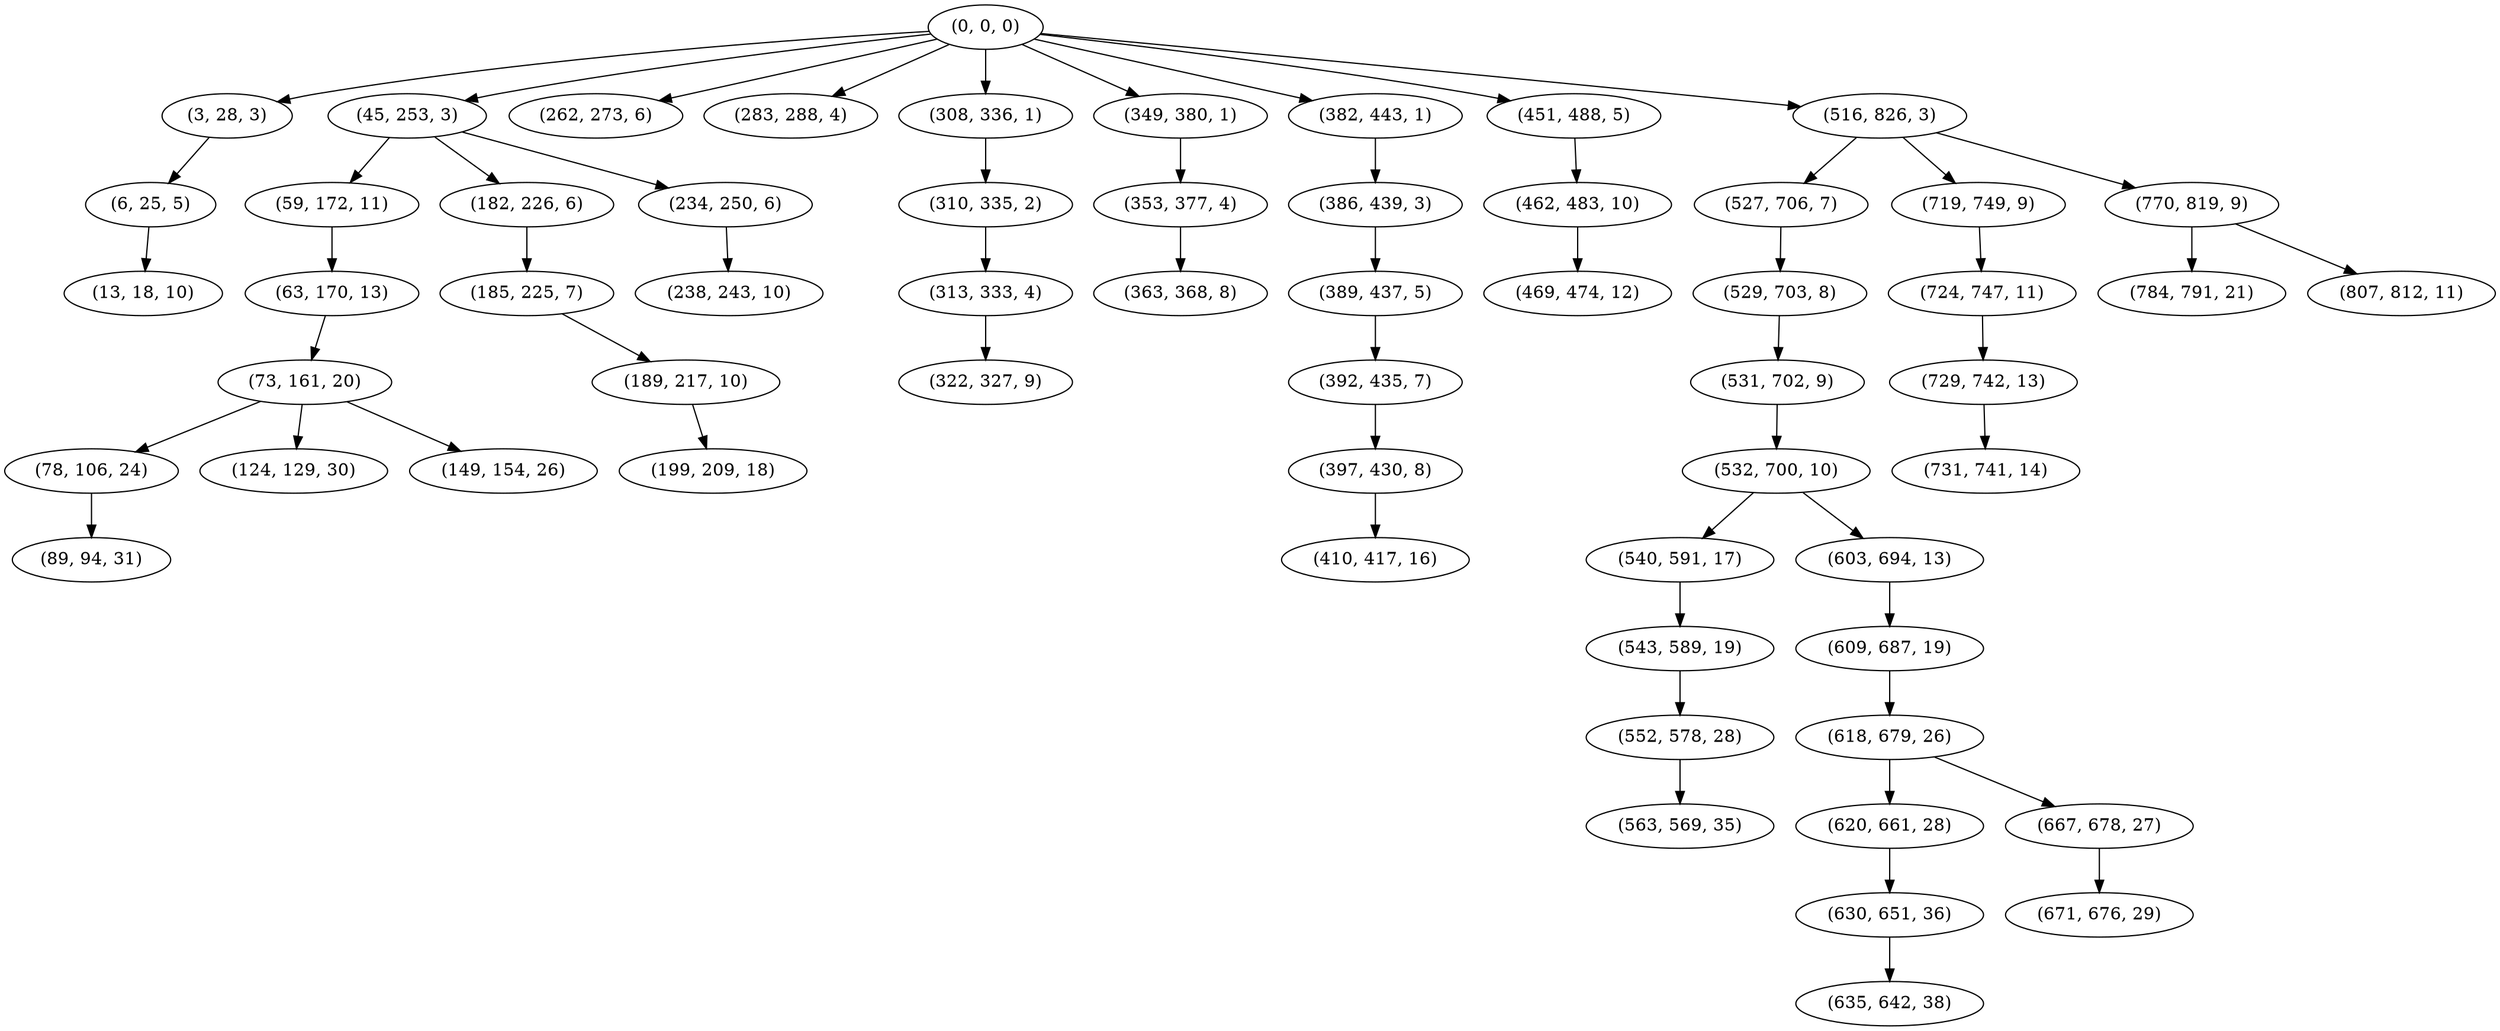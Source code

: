 digraph tree {
    "(0, 0, 0)";
    "(3, 28, 3)";
    "(6, 25, 5)";
    "(13, 18, 10)";
    "(45, 253, 3)";
    "(59, 172, 11)";
    "(63, 170, 13)";
    "(73, 161, 20)";
    "(78, 106, 24)";
    "(89, 94, 31)";
    "(124, 129, 30)";
    "(149, 154, 26)";
    "(182, 226, 6)";
    "(185, 225, 7)";
    "(189, 217, 10)";
    "(199, 209, 18)";
    "(234, 250, 6)";
    "(238, 243, 10)";
    "(262, 273, 6)";
    "(283, 288, 4)";
    "(308, 336, 1)";
    "(310, 335, 2)";
    "(313, 333, 4)";
    "(322, 327, 9)";
    "(349, 380, 1)";
    "(353, 377, 4)";
    "(363, 368, 8)";
    "(382, 443, 1)";
    "(386, 439, 3)";
    "(389, 437, 5)";
    "(392, 435, 7)";
    "(397, 430, 8)";
    "(410, 417, 16)";
    "(451, 488, 5)";
    "(462, 483, 10)";
    "(469, 474, 12)";
    "(516, 826, 3)";
    "(527, 706, 7)";
    "(529, 703, 8)";
    "(531, 702, 9)";
    "(532, 700, 10)";
    "(540, 591, 17)";
    "(543, 589, 19)";
    "(552, 578, 28)";
    "(563, 569, 35)";
    "(603, 694, 13)";
    "(609, 687, 19)";
    "(618, 679, 26)";
    "(620, 661, 28)";
    "(630, 651, 36)";
    "(635, 642, 38)";
    "(667, 678, 27)";
    "(671, 676, 29)";
    "(719, 749, 9)";
    "(724, 747, 11)";
    "(729, 742, 13)";
    "(731, 741, 14)";
    "(770, 819, 9)";
    "(784, 791, 21)";
    "(807, 812, 11)";
    "(0, 0, 0)" -> "(3, 28, 3)";
    "(0, 0, 0)" -> "(45, 253, 3)";
    "(0, 0, 0)" -> "(262, 273, 6)";
    "(0, 0, 0)" -> "(283, 288, 4)";
    "(0, 0, 0)" -> "(308, 336, 1)";
    "(0, 0, 0)" -> "(349, 380, 1)";
    "(0, 0, 0)" -> "(382, 443, 1)";
    "(0, 0, 0)" -> "(451, 488, 5)";
    "(0, 0, 0)" -> "(516, 826, 3)";
    "(3, 28, 3)" -> "(6, 25, 5)";
    "(6, 25, 5)" -> "(13, 18, 10)";
    "(45, 253, 3)" -> "(59, 172, 11)";
    "(45, 253, 3)" -> "(182, 226, 6)";
    "(45, 253, 3)" -> "(234, 250, 6)";
    "(59, 172, 11)" -> "(63, 170, 13)";
    "(63, 170, 13)" -> "(73, 161, 20)";
    "(73, 161, 20)" -> "(78, 106, 24)";
    "(73, 161, 20)" -> "(124, 129, 30)";
    "(73, 161, 20)" -> "(149, 154, 26)";
    "(78, 106, 24)" -> "(89, 94, 31)";
    "(182, 226, 6)" -> "(185, 225, 7)";
    "(185, 225, 7)" -> "(189, 217, 10)";
    "(189, 217, 10)" -> "(199, 209, 18)";
    "(234, 250, 6)" -> "(238, 243, 10)";
    "(308, 336, 1)" -> "(310, 335, 2)";
    "(310, 335, 2)" -> "(313, 333, 4)";
    "(313, 333, 4)" -> "(322, 327, 9)";
    "(349, 380, 1)" -> "(353, 377, 4)";
    "(353, 377, 4)" -> "(363, 368, 8)";
    "(382, 443, 1)" -> "(386, 439, 3)";
    "(386, 439, 3)" -> "(389, 437, 5)";
    "(389, 437, 5)" -> "(392, 435, 7)";
    "(392, 435, 7)" -> "(397, 430, 8)";
    "(397, 430, 8)" -> "(410, 417, 16)";
    "(451, 488, 5)" -> "(462, 483, 10)";
    "(462, 483, 10)" -> "(469, 474, 12)";
    "(516, 826, 3)" -> "(527, 706, 7)";
    "(516, 826, 3)" -> "(719, 749, 9)";
    "(516, 826, 3)" -> "(770, 819, 9)";
    "(527, 706, 7)" -> "(529, 703, 8)";
    "(529, 703, 8)" -> "(531, 702, 9)";
    "(531, 702, 9)" -> "(532, 700, 10)";
    "(532, 700, 10)" -> "(540, 591, 17)";
    "(532, 700, 10)" -> "(603, 694, 13)";
    "(540, 591, 17)" -> "(543, 589, 19)";
    "(543, 589, 19)" -> "(552, 578, 28)";
    "(552, 578, 28)" -> "(563, 569, 35)";
    "(603, 694, 13)" -> "(609, 687, 19)";
    "(609, 687, 19)" -> "(618, 679, 26)";
    "(618, 679, 26)" -> "(620, 661, 28)";
    "(618, 679, 26)" -> "(667, 678, 27)";
    "(620, 661, 28)" -> "(630, 651, 36)";
    "(630, 651, 36)" -> "(635, 642, 38)";
    "(667, 678, 27)" -> "(671, 676, 29)";
    "(719, 749, 9)" -> "(724, 747, 11)";
    "(724, 747, 11)" -> "(729, 742, 13)";
    "(729, 742, 13)" -> "(731, 741, 14)";
    "(770, 819, 9)" -> "(784, 791, 21)";
    "(770, 819, 9)" -> "(807, 812, 11)";
}
